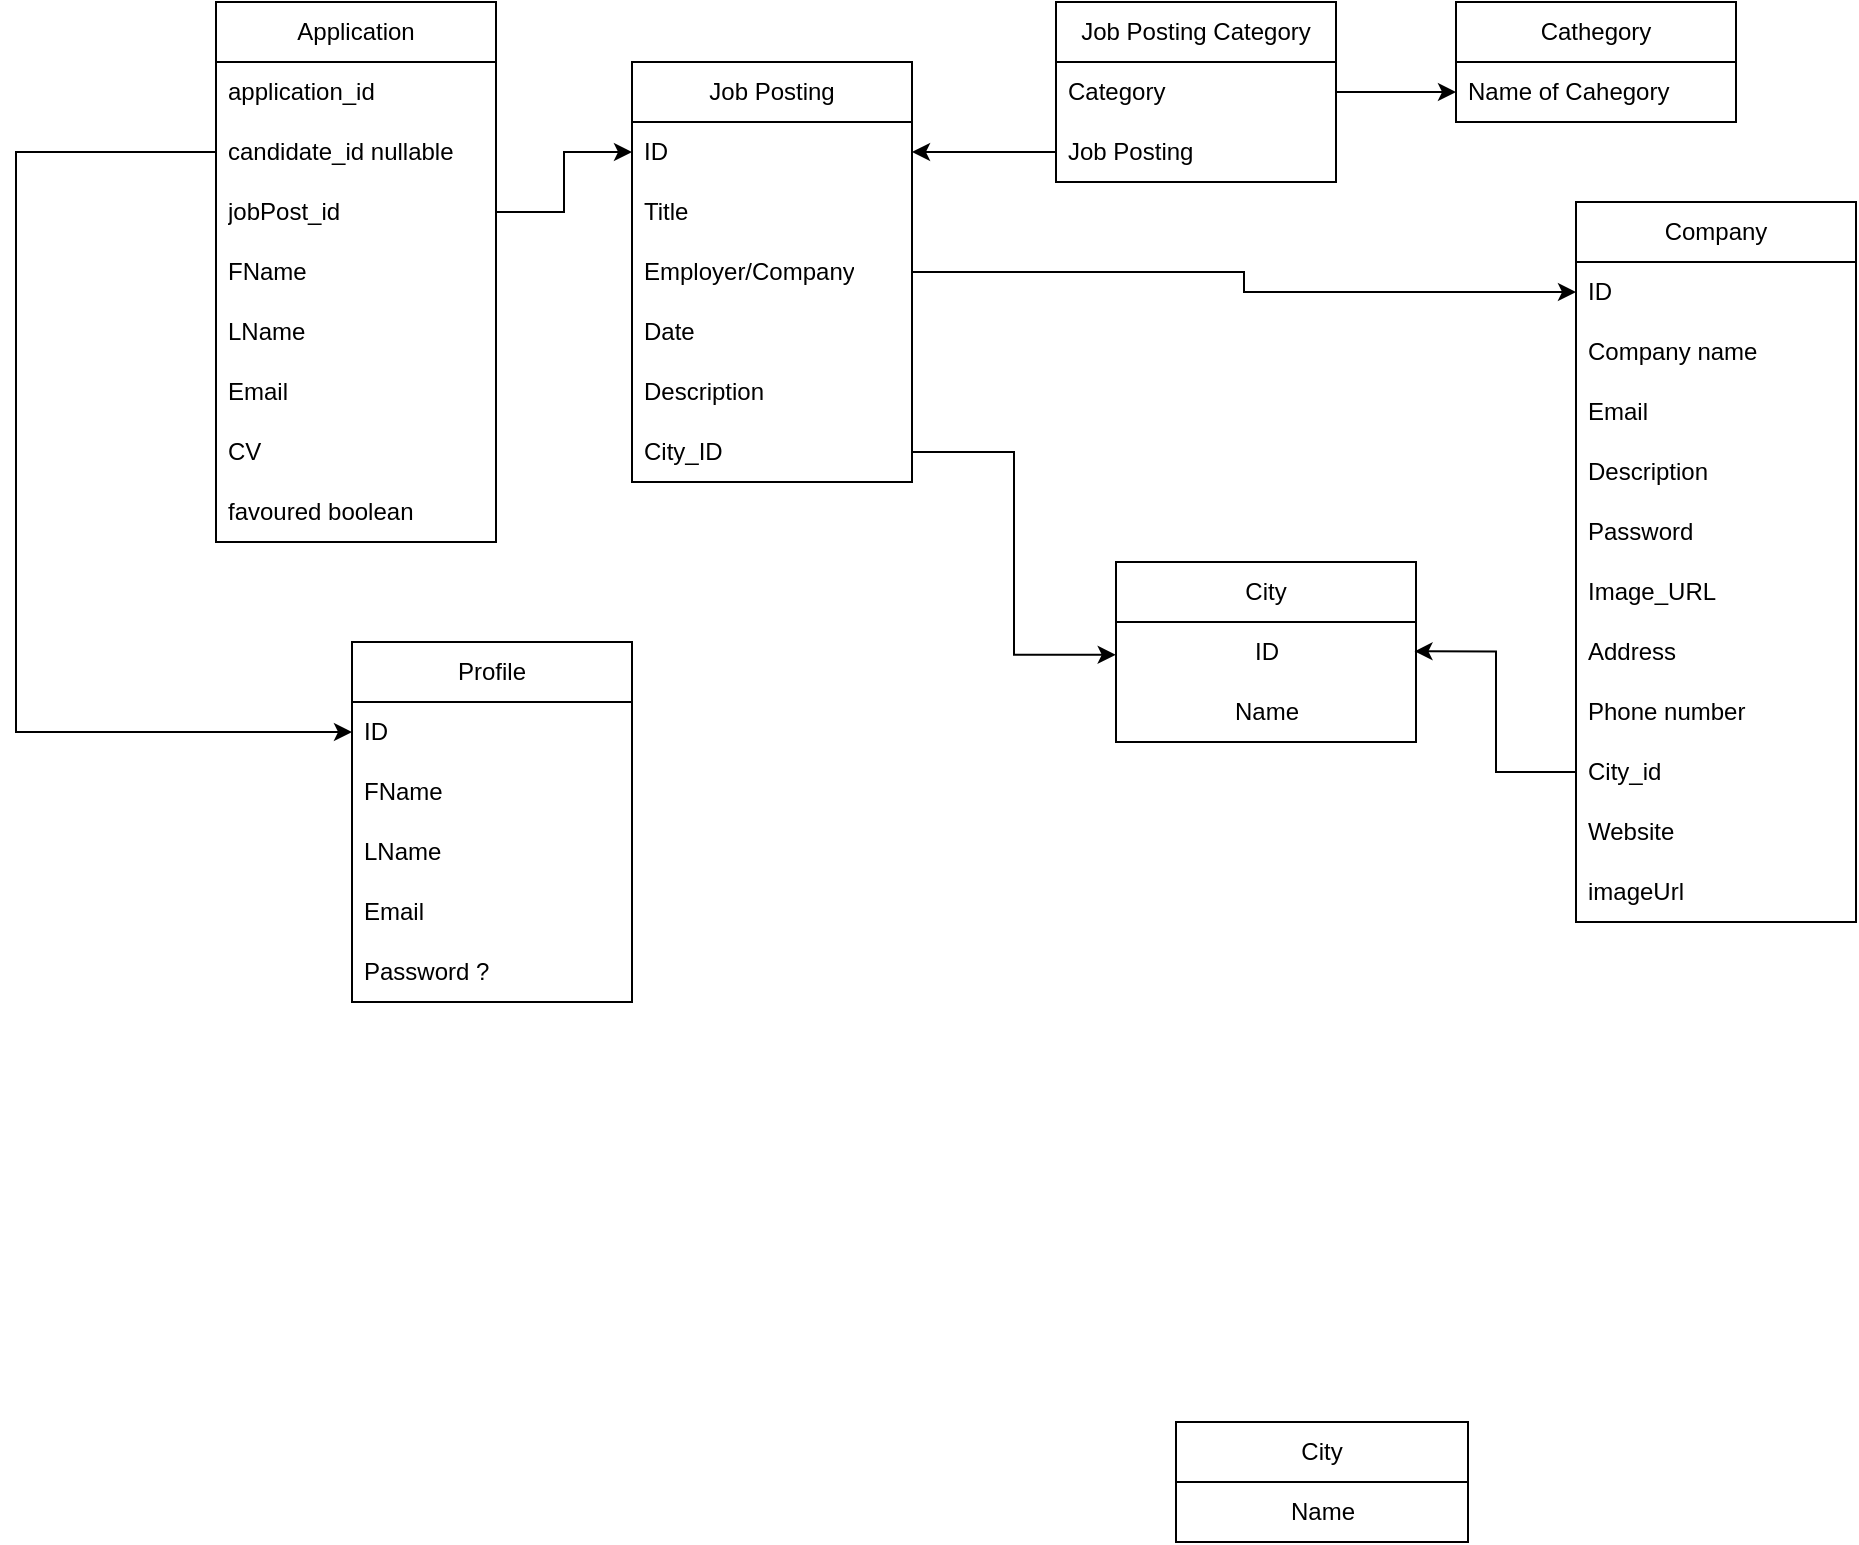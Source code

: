 <mxfile version="20.8.16" type="device"><diagram id="EmoJ829gmvFMIT54EBVg" name="Page-1"><mxGraphModel dx="2117" dy="549" grid="1" gridSize="10" guides="1" tooltips="1" connect="1" arrows="1" fold="1" page="1" pageScale="1" pageWidth="827" pageHeight="1169" math="0" shadow="0"><root><mxCell id="0"/><mxCell id="1" parent="0"/><mxCell id="nGvu1YzUP4YYv73s9ZkP-1" value="Job Posting" style="swimlane;fontStyle=0;childLayout=stackLayout;horizontal=1;startSize=30;horizontalStack=0;resizeParent=1;resizeParentMax=0;resizeLast=0;collapsible=1;marginBottom=0;whiteSpace=wrap;html=1;" parent="1" vertex="1"><mxGeometry x="268" y="70" width="140" height="210" as="geometry"/></mxCell><mxCell id="nGvu1YzUP4YYv73s9ZkP-2" value="ID" style="text;strokeColor=none;fillColor=none;align=left;verticalAlign=middle;spacingLeft=4;spacingRight=4;overflow=hidden;points=[[0,0.5],[1,0.5]];portConstraint=eastwest;rotatable=0;whiteSpace=wrap;html=1;" parent="nGvu1YzUP4YYv73s9ZkP-1" vertex="1"><mxGeometry y="30" width="140" height="30" as="geometry"/></mxCell><mxCell id="nGvu1YzUP4YYv73s9ZkP-3" value="Title" style="text;strokeColor=none;fillColor=none;align=left;verticalAlign=middle;spacingLeft=4;spacingRight=4;overflow=hidden;points=[[0,0.5],[1,0.5]];portConstraint=eastwest;rotatable=0;whiteSpace=wrap;html=1;" parent="nGvu1YzUP4YYv73s9ZkP-1" vertex="1"><mxGeometry y="60" width="140" height="30" as="geometry"/></mxCell><mxCell id="nGvu1YzUP4YYv73s9ZkP-4" value="Employer/Company" style="text;strokeColor=none;fillColor=none;align=left;verticalAlign=middle;spacingLeft=4;spacingRight=4;overflow=hidden;points=[[0,0.5],[1,0.5]];portConstraint=eastwest;rotatable=0;whiteSpace=wrap;html=1;" parent="nGvu1YzUP4YYv73s9ZkP-1" vertex="1"><mxGeometry y="90" width="140" height="30" as="geometry"/></mxCell><mxCell id="nGvu1YzUP4YYv73s9ZkP-5" value="Date" style="text;strokeColor=none;fillColor=none;align=left;verticalAlign=middle;spacingLeft=4;spacingRight=4;overflow=hidden;points=[[0,0.5],[1,0.5]];portConstraint=eastwest;rotatable=0;whiteSpace=wrap;html=1;" parent="nGvu1YzUP4YYv73s9ZkP-1" vertex="1"><mxGeometry y="120" width="140" height="30" as="geometry"/></mxCell><mxCell id="nGvu1YzUP4YYv73s9ZkP-6" value="Description" style="text;strokeColor=none;fillColor=none;align=left;verticalAlign=middle;spacingLeft=4;spacingRight=4;overflow=hidden;points=[[0,0.5],[1,0.5]];portConstraint=eastwest;rotatable=0;whiteSpace=wrap;html=1;" parent="nGvu1YzUP4YYv73s9ZkP-1" vertex="1"><mxGeometry y="150" width="140" height="30" as="geometry"/></mxCell><mxCell id="nGvu1YzUP4YYv73s9ZkP-7" value="City_ID" style="text;strokeColor=none;fillColor=none;align=left;verticalAlign=middle;spacingLeft=4;spacingRight=4;overflow=hidden;points=[[0,0.5],[1,0.5]];portConstraint=eastwest;rotatable=0;whiteSpace=wrap;html=1;" parent="nGvu1YzUP4YYv73s9ZkP-1" vertex="1"><mxGeometry y="180" width="140" height="30" as="geometry"/></mxCell><mxCell id="nGvu1YzUP4YYv73s9ZkP-8" value="Cathegory" style="swimlane;fontStyle=0;childLayout=stackLayout;horizontal=1;startSize=30;horizontalStack=0;resizeParent=1;resizeParentMax=0;resizeLast=0;collapsible=1;marginBottom=0;whiteSpace=wrap;html=1;" parent="1" vertex="1"><mxGeometry x="680" y="40" width="140" height="60" as="geometry"/></mxCell><mxCell id="nGvu1YzUP4YYv73s9ZkP-9" value="Name of Cahegory" style="text;strokeColor=none;fillColor=none;align=left;verticalAlign=middle;spacingLeft=4;spacingRight=4;overflow=hidden;points=[[0,0.5],[1,0.5]];portConstraint=eastwest;rotatable=0;whiteSpace=wrap;html=1;" parent="nGvu1YzUP4YYv73s9ZkP-8" vertex="1"><mxGeometry y="30" width="140" height="30" as="geometry"/></mxCell><mxCell id="nGvu1YzUP4YYv73s9ZkP-10" value="Company" style="swimlane;fontStyle=0;childLayout=stackLayout;horizontal=1;startSize=30;horizontalStack=0;resizeParent=1;resizeParentMax=0;resizeLast=0;collapsible=1;marginBottom=0;whiteSpace=wrap;html=1;" parent="1" vertex="1"><mxGeometry x="740" y="140" width="140" height="360" as="geometry"/></mxCell><mxCell id="nGvu1YzUP4YYv73s9ZkP-11" value="ID" style="text;strokeColor=none;fillColor=none;align=left;verticalAlign=middle;spacingLeft=4;spacingRight=4;overflow=hidden;points=[[0,0.5],[1,0.5]];portConstraint=eastwest;rotatable=0;whiteSpace=wrap;html=1;" parent="nGvu1YzUP4YYv73s9ZkP-10" vertex="1"><mxGeometry y="30" width="140" height="30" as="geometry"/></mxCell><mxCell id="nGvu1YzUP4YYv73s9ZkP-12" value="Company name" style="text;strokeColor=none;fillColor=none;align=left;verticalAlign=middle;spacingLeft=4;spacingRight=4;overflow=hidden;points=[[0,0.5],[1,0.5]];portConstraint=eastwest;rotatable=0;whiteSpace=wrap;html=1;" parent="nGvu1YzUP4YYv73s9ZkP-10" vertex="1"><mxGeometry y="60" width="140" height="30" as="geometry"/></mxCell><mxCell id="nGvu1YzUP4YYv73s9ZkP-13" value="Email" style="text;strokeColor=none;fillColor=none;align=left;verticalAlign=middle;spacingLeft=4;spacingRight=4;overflow=hidden;points=[[0,0.5],[1,0.5]];portConstraint=eastwest;rotatable=0;whiteSpace=wrap;html=1;" parent="nGvu1YzUP4YYv73s9ZkP-10" vertex="1"><mxGeometry y="90" width="140" height="30" as="geometry"/></mxCell><mxCell id="nGvu1YzUP4YYv73s9ZkP-15" value="Description" style="text;strokeColor=none;fillColor=none;align=left;verticalAlign=middle;spacingLeft=4;spacingRight=4;overflow=hidden;points=[[0,0.5],[1,0.5]];portConstraint=eastwest;rotatable=0;whiteSpace=wrap;html=1;" parent="nGvu1YzUP4YYv73s9ZkP-10" vertex="1"><mxGeometry y="120" width="140" height="30" as="geometry"/></mxCell><mxCell id="nGvu1YzUP4YYv73s9ZkP-16" value="Password" style="text;strokeColor=none;fillColor=none;align=left;verticalAlign=middle;spacingLeft=4;spacingRight=4;overflow=hidden;points=[[0,0.5],[1,0.5]];portConstraint=eastwest;rotatable=0;whiteSpace=wrap;html=1;" parent="nGvu1YzUP4YYv73s9ZkP-10" vertex="1"><mxGeometry y="150" width="140" height="30" as="geometry"/></mxCell><mxCell id="Na9hSgM_ETfvfylJYG_9-2" value="Image_URL" style="text;strokeColor=none;fillColor=none;align=left;verticalAlign=middle;spacingLeft=4;spacingRight=4;overflow=hidden;points=[[0,0.5],[1,0.5]];portConstraint=eastwest;rotatable=0;whiteSpace=wrap;html=1;" parent="nGvu1YzUP4YYv73s9ZkP-10" vertex="1"><mxGeometry y="180" width="140" height="30" as="geometry"/></mxCell><mxCell id="dbjAZgEZpKOYMiYlG0MU-14" value="Address" style="text;strokeColor=none;fillColor=none;align=left;verticalAlign=middle;spacingLeft=4;spacingRight=4;overflow=hidden;points=[[0,0.5],[1,0.5]];portConstraint=eastwest;rotatable=0;whiteSpace=wrap;html=1;" parent="nGvu1YzUP4YYv73s9ZkP-10" vertex="1"><mxGeometry y="210" width="140" height="30" as="geometry"/></mxCell><mxCell id="dbjAZgEZpKOYMiYlG0MU-15" value="Phone number" style="text;strokeColor=none;fillColor=none;align=left;verticalAlign=middle;spacingLeft=4;spacingRight=4;overflow=hidden;points=[[0,0.5],[1,0.5]];portConstraint=eastwest;rotatable=0;whiteSpace=wrap;html=1;" parent="nGvu1YzUP4YYv73s9ZkP-10" vertex="1"><mxGeometry y="240" width="140" height="30" as="geometry"/></mxCell><mxCell id="dbjAZgEZpKOYMiYlG0MU-16" value="City_id" style="text;strokeColor=none;fillColor=none;align=left;verticalAlign=middle;spacingLeft=4;spacingRight=4;overflow=hidden;points=[[0,0.5],[1,0.5]];portConstraint=eastwest;rotatable=0;whiteSpace=wrap;html=1;" parent="nGvu1YzUP4YYv73s9ZkP-10" vertex="1"><mxGeometry y="270" width="140" height="30" as="geometry"/></mxCell><mxCell id="dbjAZgEZpKOYMiYlG0MU-18" value="Website" style="text;strokeColor=none;fillColor=none;align=left;verticalAlign=middle;spacingLeft=4;spacingRight=4;overflow=hidden;points=[[0,0.5],[1,0.5]];portConstraint=eastwest;rotatable=0;whiteSpace=wrap;html=1;" parent="nGvu1YzUP4YYv73s9ZkP-10" vertex="1"><mxGeometry y="300" width="140" height="30" as="geometry"/></mxCell><mxCell id="dbjAZgEZpKOYMiYlG0MU-21" value="imageUrl" style="text;strokeColor=none;fillColor=none;align=left;verticalAlign=middle;spacingLeft=4;spacingRight=4;overflow=hidden;points=[[0,0.5],[1,0.5]];portConstraint=eastwest;rotatable=0;whiteSpace=wrap;html=1;" parent="nGvu1YzUP4YYv73s9ZkP-10" vertex="1"><mxGeometry y="330" width="140" height="30" as="geometry"/></mxCell><mxCell id="nGvu1YzUP4YYv73s9ZkP-18" value="Profile" style="swimlane;fontStyle=0;childLayout=stackLayout;horizontal=1;startSize=30;horizontalStack=0;resizeParent=1;resizeParentMax=0;resizeLast=0;collapsible=1;marginBottom=0;whiteSpace=wrap;html=1;" parent="1" vertex="1"><mxGeometry x="128" y="360" width="140" height="180" as="geometry"/></mxCell><mxCell id="nGvu1YzUP4YYv73s9ZkP-19" value="ID" style="text;strokeColor=none;fillColor=none;align=left;verticalAlign=middle;spacingLeft=4;spacingRight=4;overflow=hidden;points=[[0,0.5],[1,0.5]];portConstraint=eastwest;rotatable=0;whiteSpace=wrap;html=1;" parent="nGvu1YzUP4YYv73s9ZkP-18" vertex="1"><mxGeometry y="30" width="140" height="30" as="geometry"/></mxCell><mxCell id="nGvu1YzUP4YYv73s9ZkP-20" value="FName&amp;nbsp;" style="text;strokeColor=none;fillColor=none;align=left;verticalAlign=middle;spacingLeft=4;spacingRight=4;overflow=hidden;points=[[0,0.5],[1,0.5]];portConstraint=eastwest;rotatable=0;whiteSpace=wrap;html=1;" parent="nGvu1YzUP4YYv73s9ZkP-18" vertex="1"><mxGeometry y="60" width="140" height="30" as="geometry"/></mxCell><mxCell id="yfoSd9NK6AaJqTS1-154-2" value="LName" style="text;strokeColor=none;fillColor=none;align=left;verticalAlign=middle;spacingLeft=4;spacingRight=4;overflow=hidden;points=[[0,0.5],[1,0.5]];portConstraint=eastwest;rotatable=0;whiteSpace=wrap;html=1;" parent="nGvu1YzUP4YYv73s9ZkP-18" vertex="1"><mxGeometry y="90" width="140" height="30" as="geometry"/></mxCell><mxCell id="nGvu1YzUP4YYv73s9ZkP-21" value="Email" style="text;strokeColor=none;fillColor=none;align=left;verticalAlign=middle;spacingLeft=4;spacingRight=4;overflow=hidden;points=[[0,0.5],[1,0.5]];portConstraint=eastwest;rotatable=0;whiteSpace=wrap;html=1;" parent="nGvu1YzUP4YYv73s9ZkP-18" vertex="1"><mxGeometry y="120" width="140" height="30" as="geometry"/></mxCell><mxCell id="nGvu1YzUP4YYv73s9ZkP-22" value="Password ?" style="text;strokeColor=none;fillColor=none;align=left;verticalAlign=middle;spacingLeft=4;spacingRight=4;overflow=hidden;points=[[0,0.5],[1,0.5]];portConstraint=eastwest;rotatable=0;whiteSpace=wrap;html=1;" parent="nGvu1YzUP4YYv73s9ZkP-18" vertex="1"><mxGeometry y="150" width="140" height="30" as="geometry"/></mxCell><mxCell id="nGvu1YzUP4YYv73s9ZkP-23" value="Job Posting Category" style="swimlane;fontStyle=0;childLayout=stackLayout;horizontal=1;startSize=30;horizontalStack=0;resizeParent=1;resizeParentMax=0;resizeLast=0;collapsible=1;marginBottom=0;whiteSpace=wrap;html=1;" parent="1" vertex="1"><mxGeometry x="480" y="40" width="140" height="90" as="geometry"/></mxCell><mxCell id="nGvu1YzUP4YYv73s9ZkP-24" value="Category" style="text;strokeColor=none;fillColor=none;align=left;verticalAlign=middle;spacingLeft=4;spacingRight=4;overflow=hidden;points=[[0,0.5],[1,0.5]];portConstraint=eastwest;rotatable=0;whiteSpace=wrap;html=1;" parent="nGvu1YzUP4YYv73s9ZkP-23" vertex="1"><mxGeometry y="30" width="140" height="30" as="geometry"/></mxCell><mxCell id="nGvu1YzUP4YYv73s9ZkP-25" value="Job Posting" style="text;strokeColor=none;fillColor=none;align=left;verticalAlign=middle;spacingLeft=4;spacingRight=4;overflow=hidden;points=[[0,0.5],[1,0.5]];portConstraint=eastwest;rotatable=0;whiteSpace=wrap;html=1;" parent="nGvu1YzUP4YYv73s9ZkP-23" vertex="1"><mxGeometry y="60" width="140" height="30" as="geometry"/></mxCell><mxCell id="nGvu1YzUP4YYv73s9ZkP-26" value="" style="edgeStyle=orthogonalEdgeStyle;rounded=0;orthogonalLoop=1;jettySize=auto;html=1;" parent="1" source="nGvu1YzUP4YYv73s9ZkP-24" target="nGvu1YzUP4YYv73s9ZkP-9" edge="1"><mxGeometry relative="1" as="geometry"/></mxCell><mxCell id="nGvu1YzUP4YYv73s9ZkP-27" value="" style="edgeStyle=orthogonalEdgeStyle;rounded=0;orthogonalLoop=1;jettySize=auto;html=1;" parent="1" source="nGvu1YzUP4YYv73s9ZkP-25" target="nGvu1YzUP4YYv73s9ZkP-2" edge="1"><mxGeometry relative="1" as="geometry"/></mxCell><mxCell id="nGvu1YzUP4YYv73s9ZkP-29" style="edgeStyle=orthogonalEdgeStyle;rounded=0;orthogonalLoop=1;jettySize=auto;html=1;" parent="1" source="nGvu1YzUP4YYv73s9ZkP-4" target="nGvu1YzUP4YYv73s9ZkP-11" edge="1"><mxGeometry relative="1" as="geometry"/></mxCell><mxCell id="yfoSd9NK6AaJqTS1-154-6" value="City" style="swimlane;fontStyle=0;childLayout=stackLayout;horizontal=1;startSize=30;horizontalStack=0;resizeParent=1;resizeParentMax=0;resizeLast=0;collapsible=1;marginBottom=0;whiteSpace=wrap;html=1;" parent="1" vertex="1"><mxGeometry x="510" y="320" width="150" height="90" as="geometry"/></mxCell><mxCell id="yfoSd9NK6AaJqTS1-154-10" value="ID" style="text;html=1;align=center;verticalAlign=middle;resizable=0;points=[];autosize=1;strokeColor=none;fillColor=none;" parent="yfoSd9NK6AaJqTS1-154-6" vertex="1"><mxGeometry y="30" width="150" height="30" as="geometry"/></mxCell><mxCell id="Na9hSgM_ETfvfylJYG_9-23" value="Name" style="text;html=1;align=center;verticalAlign=middle;resizable=0;points=[];autosize=1;strokeColor=none;fillColor=none;" parent="yfoSd9NK6AaJqTS1-154-6" vertex="1"><mxGeometry y="60" width="150" height="30" as="geometry"/></mxCell><mxCell id="yfoSd9NK6AaJqTS1-154-11" value="City" style="swimlane;fontStyle=0;childLayout=stackLayout;horizontal=1;startSize=30;horizontalStack=0;resizeParent=1;resizeParentMax=0;resizeLast=0;collapsible=1;marginBottom=0;whiteSpace=wrap;html=1;" parent="1" vertex="1"><mxGeometry x="540" y="750" width="146" height="60" as="geometry"/></mxCell><mxCell id="yfoSd9NK6AaJqTS1-154-12" value="Name" style="text;html=1;align=center;verticalAlign=middle;resizable=0;points=[];autosize=1;strokeColor=none;fillColor=none;" parent="yfoSd9NK6AaJqTS1-154-11" vertex="1"><mxGeometry y="30" width="146" height="30" as="geometry"/></mxCell><mxCell id="Na9hSgM_ETfvfylJYG_9-22" style="edgeStyle=orthogonalEdgeStyle;rounded=0;orthogonalLoop=1;jettySize=auto;html=1;entryX=-0.001;entryY=0.547;entryDx=0;entryDy=0;entryPerimeter=0;" parent="1" source="nGvu1YzUP4YYv73s9ZkP-7" target="yfoSd9NK6AaJqTS1-154-10" edge="1"><mxGeometry relative="1" as="geometry"/></mxCell><mxCell id="dbjAZgEZpKOYMiYlG0MU-1" value="Application" style="swimlane;fontStyle=0;childLayout=stackLayout;horizontal=1;startSize=30;horizontalStack=0;resizeParent=1;resizeParentMax=0;resizeLast=0;collapsible=1;marginBottom=0;whiteSpace=wrap;html=1;" parent="1" vertex="1"><mxGeometry x="60" y="40" width="140" height="270" as="geometry"/></mxCell><mxCell id="dbjAZgEZpKOYMiYlG0MU-11" value="application_id" style="text;strokeColor=none;fillColor=none;align=left;verticalAlign=middle;spacingLeft=4;spacingRight=4;overflow=hidden;points=[[0,0.5],[1,0.5]];portConstraint=eastwest;rotatable=0;whiteSpace=wrap;html=1;" parent="dbjAZgEZpKOYMiYlG0MU-1" vertex="1"><mxGeometry y="30" width="140" height="30" as="geometry"/></mxCell><mxCell id="dbjAZgEZpKOYMiYlG0MU-2" value="candidate_id nullable" style="text;strokeColor=none;fillColor=none;align=left;verticalAlign=middle;spacingLeft=4;spacingRight=4;overflow=hidden;points=[[0,0.5],[1,0.5]];portConstraint=eastwest;rotatable=0;whiteSpace=wrap;html=1;" parent="dbjAZgEZpKOYMiYlG0MU-1" vertex="1"><mxGeometry y="60" width="140" height="30" as="geometry"/></mxCell><mxCell id="dbjAZgEZpKOYMiYlG0MU-3" value="jobPost_id" style="text;strokeColor=none;fillColor=none;align=left;verticalAlign=middle;spacingLeft=4;spacingRight=4;overflow=hidden;points=[[0,0.5],[1,0.5]];portConstraint=eastwest;rotatable=0;whiteSpace=wrap;html=1;" parent="dbjAZgEZpKOYMiYlG0MU-1" vertex="1"><mxGeometry y="90" width="140" height="30" as="geometry"/></mxCell><mxCell id="dbjAZgEZpKOYMiYlG0MU-5" value="FName" style="text;strokeColor=none;fillColor=none;align=left;verticalAlign=middle;spacingLeft=4;spacingRight=4;overflow=hidden;points=[[0,0.5],[1,0.5]];portConstraint=eastwest;rotatable=0;whiteSpace=wrap;html=1;" parent="dbjAZgEZpKOYMiYlG0MU-1" vertex="1"><mxGeometry y="120" width="140" height="30" as="geometry"/></mxCell><mxCell id="dbjAZgEZpKOYMiYlG0MU-10" value="LName" style="text;strokeColor=none;fillColor=none;align=left;verticalAlign=middle;spacingLeft=4;spacingRight=4;overflow=hidden;points=[[0,0.5],[1,0.5]];portConstraint=eastwest;rotatable=0;whiteSpace=wrap;html=1;" parent="dbjAZgEZpKOYMiYlG0MU-1" vertex="1"><mxGeometry y="150" width="140" height="30" as="geometry"/></mxCell><mxCell id="dbjAZgEZpKOYMiYlG0MU-9" value="Email" style="text;strokeColor=none;fillColor=none;align=left;verticalAlign=middle;spacingLeft=4;spacingRight=4;overflow=hidden;points=[[0,0.5],[1,0.5]];portConstraint=eastwest;rotatable=0;whiteSpace=wrap;html=1;" parent="dbjAZgEZpKOYMiYlG0MU-1" vertex="1"><mxGeometry y="180" width="140" height="30" as="geometry"/></mxCell><mxCell id="dbjAZgEZpKOYMiYlG0MU-12" value="CV" style="text;strokeColor=none;fillColor=none;align=left;verticalAlign=middle;spacingLeft=4;spacingRight=4;overflow=hidden;points=[[0,0.5],[1,0.5]];portConstraint=eastwest;rotatable=0;whiteSpace=wrap;html=1;" parent="dbjAZgEZpKOYMiYlG0MU-1" vertex="1"><mxGeometry y="210" width="140" height="30" as="geometry"/></mxCell><mxCell id="dbjAZgEZpKOYMiYlG0MU-13" value="favoured boolean" style="text;strokeColor=none;fillColor=none;align=left;verticalAlign=middle;spacingLeft=4;spacingRight=4;overflow=hidden;points=[[0,0.5],[1,0.5]];portConstraint=eastwest;rotatable=0;whiteSpace=wrap;html=1;" parent="dbjAZgEZpKOYMiYlG0MU-1" vertex="1"><mxGeometry y="240" width="140" height="30" as="geometry"/></mxCell><mxCell id="dbjAZgEZpKOYMiYlG0MU-7" style="edgeStyle=orthogonalEdgeStyle;rounded=0;orthogonalLoop=1;jettySize=auto;html=1;entryX=0;entryY=0.5;entryDx=0;entryDy=0;" parent="1" source="dbjAZgEZpKOYMiYlG0MU-3" target="nGvu1YzUP4YYv73s9ZkP-2" edge="1"><mxGeometry relative="1" as="geometry"/></mxCell><mxCell id="dbjAZgEZpKOYMiYlG0MU-8" style="edgeStyle=orthogonalEdgeStyle;rounded=0;orthogonalLoop=1;jettySize=auto;html=1;entryX=0;entryY=0.5;entryDx=0;entryDy=0;" parent="1" source="dbjAZgEZpKOYMiYlG0MU-2" target="nGvu1YzUP4YYv73s9ZkP-19" edge="1"><mxGeometry relative="1" as="geometry"><Array as="points"><mxPoint x="-40" y="115"/><mxPoint x="-40" y="405"/></Array></mxGeometry></mxCell><mxCell id="dbjAZgEZpKOYMiYlG0MU-19" style="edgeStyle=orthogonalEdgeStyle;rounded=0;orthogonalLoop=1;jettySize=auto;html=1;entryX=0.995;entryY=0.489;entryDx=0;entryDy=0;entryPerimeter=0;" parent="1" source="dbjAZgEZpKOYMiYlG0MU-16" target="yfoSd9NK6AaJqTS1-154-10" edge="1"><mxGeometry relative="1" as="geometry"/></mxCell></root></mxGraphModel></diagram></mxfile>